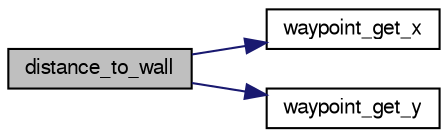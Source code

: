 digraph "distance_to_wall"
{
  edge [fontname="FreeSans",fontsize="10",labelfontname="FreeSans",labelfontsize="10"];
  node [fontname="FreeSans",fontsize="10",shape=record];
  rankdir="LR";
  Node1 [label="distance_to_wall",height=0.2,width=0.4,color="black", fillcolor="grey75", style="filled", fontcolor="black"];
  Node1 -> Node2 [color="midnightblue",fontsize="10",style="solid",fontname="FreeSans"];
  Node2 [label="waypoint_get_x",height=0.2,width=0.4,color="black", fillcolor="white", style="filled",URL="$subsystems_2navigation_2waypoints_8c.html#a62061108340141e0fda55b7c0d8f0145",tooltip="Get X/East coordinate of waypoint in meters. "];
  Node1 -> Node3 [color="midnightblue",fontsize="10",style="solid",fontname="FreeSans"];
  Node3 [label="waypoint_get_y",height=0.2,width=0.4,color="black", fillcolor="white", style="filled",URL="$subsystems_2navigation_2waypoints_8c.html#ab6dc3af2d184a91218a1fe7f02b858bc",tooltip="Get Y/North coordinate of waypoint in meters. "];
}
